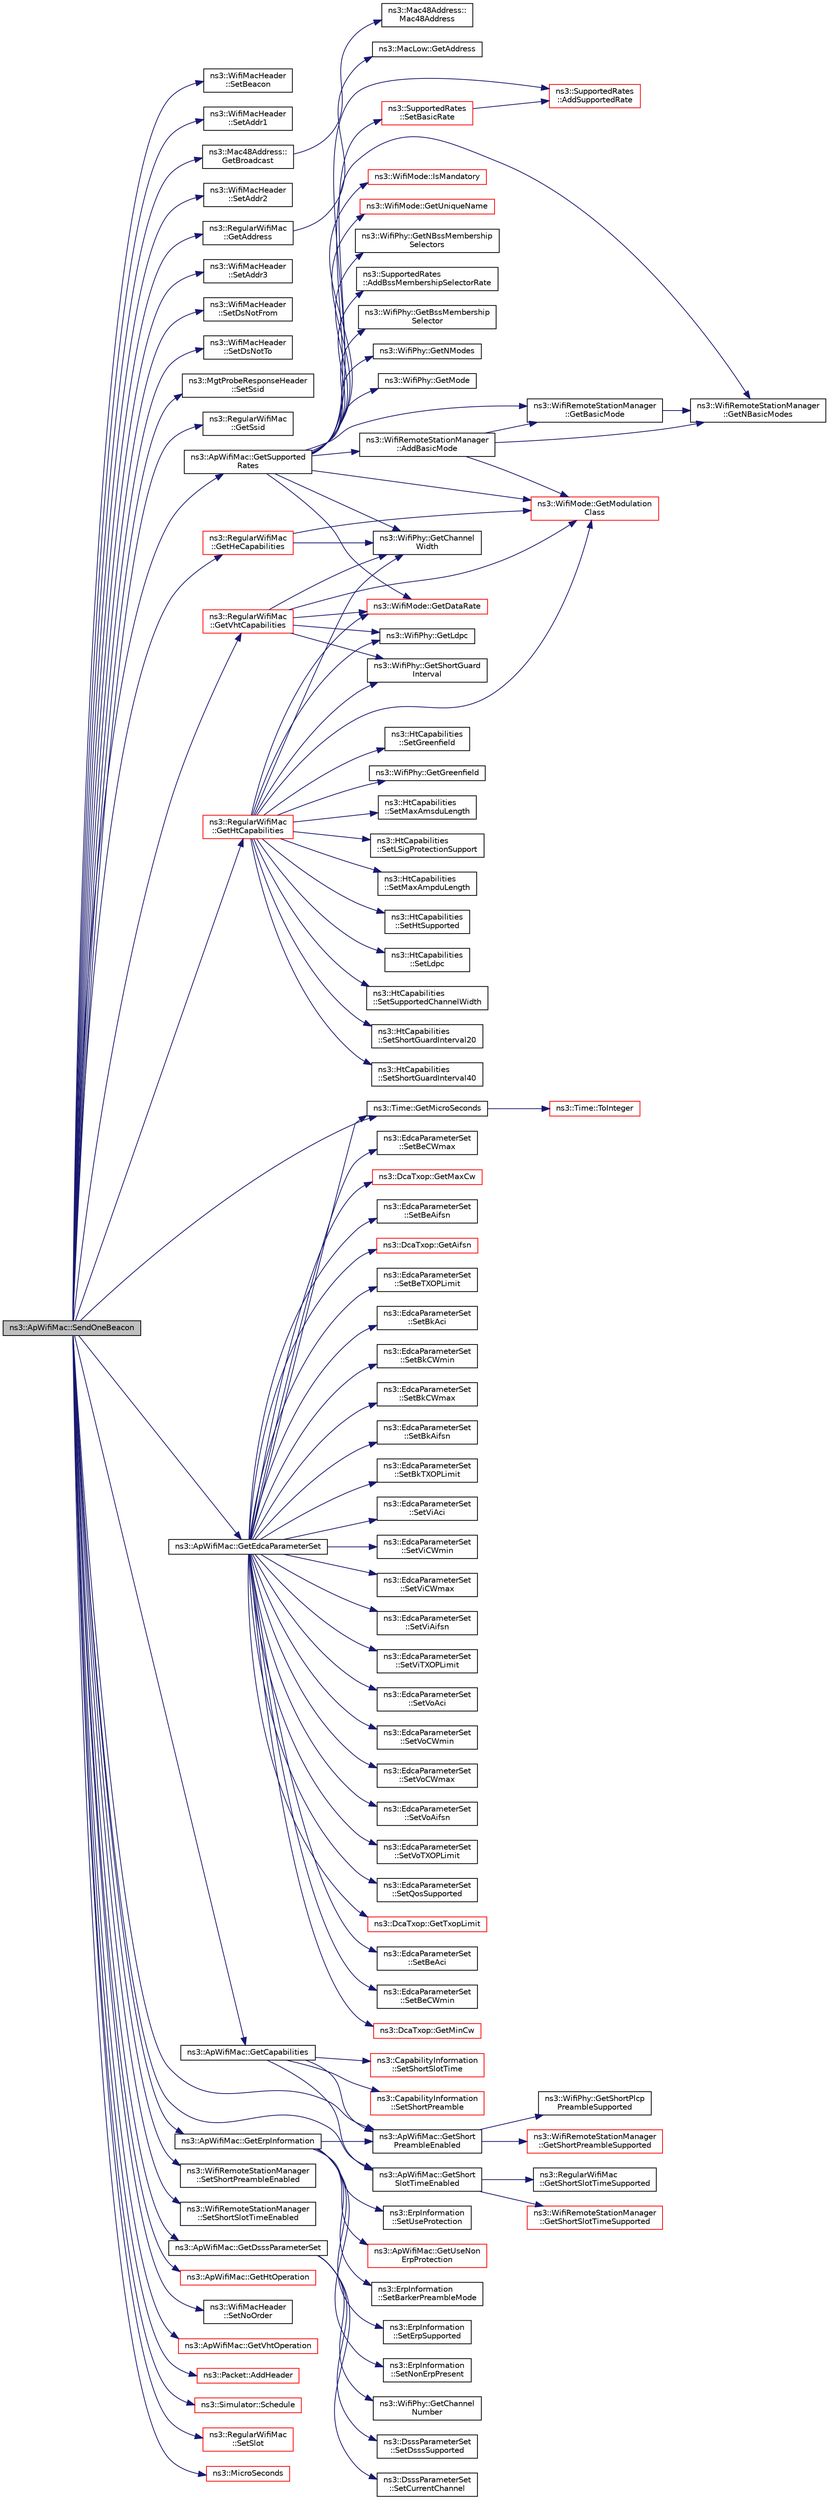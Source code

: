 digraph "ns3::ApWifiMac::SendOneBeacon"
{
  edge [fontname="Helvetica",fontsize="10",labelfontname="Helvetica",labelfontsize="10"];
  node [fontname="Helvetica",fontsize="10",shape=record];
  rankdir="LR";
  Node1 [label="ns3::ApWifiMac::SendOneBeacon",height=0.2,width=0.4,color="black", fillcolor="grey75", style="filled", fontcolor="black"];
  Node1 -> Node2 [color="midnightblue",fontsize="10",style="solid"];
  Node2 [label="ns3::WifiMacHeader\l::SetBeacon",height=0.2,width=0.4,color="black", fillcolor="white", style="filled",URL="$d2/d9b/classns3_1_1WifiMacHeader.html#a4a4f6db6199afc53ccc642617f1d2c63"];
  Node1 -> Node3 [color="midnightblue",fontsize="10",style="solid"];
  Node3 [label="ns3::WifiMacHeader\l::SetAddr1",height=0.2,width=0.4,color="black", fillcolor="white", style="filled",URL="$d2/d9b/classns3_1_1WifiMacHeader.html#a6478a02b80d5c01657714c5c7a0ae1cb"];
  Node1 -> Node4 [color="midnightblue",fontsize="10",style="solid"];
  Node4 [label="ns3::Mac48Address::\lGetBroadcast",height=0.2,width=0.4,color="black", fillcolor="white", style="filled",URL="$db/dee/classns3_1_1Mac48Address.html#a55156e302c6bf950c0b558365adbde84"];
  Node4 -> Node5 [color="midnightblue",fontsize="10",style="solid"];
  Node5 [label="ns3::Mac48Address::\lMac48Address",height=0.2,width=0.4,color="black", fillcolor="white", style="filled",URL="$db/dee/classns3_1_1Mac48Address.html#a17882c09fc6317d5bcf4efdb62a37d07"];
  Node1 -> Node6 [color="midnightblue",fontsize="10",style="solid"];
  Node6 [label="ns3::WifiMacHeader\l::SetAddr2",height=0.2,width=0.4,color="black", fillcolor="white", style="filled",URL="$d2/d9b/classns3_1_1WifiMacHeader.html#ab6a0efdc43d39b5da5d17eae9665271d"];
  Node1 -> Node7 [color="midnightblue",fontsize="10",style="solid"];
  Node7 [label="ns3::RegularWifiMac\l::GetAddress",height=0.2,width=0.4,color="black", fillcolor="white", style="filled",URL="$df/db9/classns3_1_1RegularWifiMac.html#aea719a7d05fbc664c50479fc900777b7"];
  Node7 -> Node8 [color="midnightblue",fontsize="10",style="solid"];
  Node8 [label="ns3::MacLow::GetAddress",height=0.2,width=0.4,color="black", fillcolor="white", style="filled",URL="$d3/da6/classns3_1_1MacLow.html#a109922d4f2bb1ee0b2a66aa3bcc48e2f"];
  Node1 -> Node9 [color="midnightblue",fontsize="10",style="solid"];
  Node9 [label="ns3::WifiMacHeader\l::SetAddr3",height=0.2,width=0.4,color="black", fillcolor="white", style="filled",URL="$d2/d9b/classns3_1_1WifiMacHeader.html#ace2fd1624db247bd42cbe9182996bb0e"];
  Node1 -> Node10 [color="midnightblue",fontsize="10",style="solid"];
  Node10 [label="ns3::WifiMacHeader\l::SetDsNotFrom",height=0.2,width=0.4,color="black", fillcolor="white", style="filled",URL="$d2/d9b/classns3_1_1WifiMacHeader.html#a02edeb349da4aacc6b376fcf76ff99cc"];
  Node1 -> Node11 [color="midnightblue",fontsize="10",style="solid"];
  Node11 [label="ns3::WifiMacHeader\l::SetDsNotTo",height=0.2,width=0.4,color="black", fillcolor="white", style="filled",URL="$d2/d9b/classns3_1_1WifiMacHeader.html#a977cd5a09062bfc3660a23acdebd75ec"];
  Node1 -> Node12 [color="midnightblue",fontsize="10",style="solid"];
  Node12 [label="ns3::MgtProbeResponseHeader\l::SetSsid",height=0.2,width=0.4,color="black", fillcolor="white", style="filled",URL="$d7/d3c/classns3_1_1MgtProbeResponseHeader.html#a7c7f6af47ec6074a638ae460cb4620d2"];
  Node1 -> Node13 [color="midnightblue",fontsize="10",style="solid"];
  Node13 [label="ns3::RegularWifiMac\l::GetSsid",height=0.2,width=0.4,color="black", fillcolor="white", style="filled",URL="$df/db9/classns3_1_1RegularWifiMac.html#a3cd4316ccd72111fa94f7091d4deb521"];
  Node1 -> Node14 [color="midnightblue",fontsize="10",style="solid"];
  Node14 [label="ns3::ApWifiMac::GetSupported\lRates",height=0.2,width=0.4,color="black", fillcolor="white", style="filled",URL="$d0/d51/classns3_1_1ApWifiMac.html#a3d1278fa6624859d50b4ed984125de30"];
  Node14 -> Node15 [color="midnightblue",fontsize="10",style="solid"];
  Node15 [label="ns3::WifiPhy::GetNBssMembership\lSelectors",height=0.2,width=0.4,color="black", fillcolor="white", style="filled",URL="$d6/d5a/classns3_1_1WifiPhy.html#a0d5b168ddf02c7df51f83004454232c2"];
  Node14 -> Node16 [color="midnightblue",fontsize="10",style="solid"];
  Node16 [label="ns3::SupportedRates\l::AddBssMembershipSelectorRate",height=0.2,width=0.4,color="black", fillcolor="white", style="filled",URL="$de/de8/classns3_1_1SupportedRates.html#a4954ea83ef36e75a2809f4b95984c919"];
  Node14 -> Node17 [color="midnightblue",fontsize="10",style="solid"];
  Node17 [label="ns3::WifiPhy::GetBssMembership\lSelector",height=0.2,width=0.4,color="black", fillcolor="white", style="filled",URL="$d6/d5a/classns3_1_1WifiPhy.html#a3b6817c0140f083292ef70333d1c78c3"];
  Node14 -> Node18 [color="midnightblue",fontsize="10",style="solid"];
  Node18 [label="ns3::WifiPhy::GetNModes",height=0.2,width=0.4,color="black", fillcolor="white", style="filled",URL="$d6/d5a/classns3_1_1WifiPhy.html#a2467e56b69d64bb2d648302f39397317"];
  Node14 -> Node19 [color="midnightblue",fontsize="10",style="solid"];
  Node19 [label="ns3::WifiPhy::GetMode",height=0.2,width=0.4,color="black", fillcolor="white", style="filled",URL="$d6/d5a/classns3_1_1WifiPhy.html#ac35983a13a769a7fbaac43340b8cdaf2"];
  Node14 -> Node20 [color="midnightblue",fontsize="10",style="solid"];
  Node20 [label="ns3::WifiMode::GetDataRate",height=0.2,width=0.4,color="red", fillcolor="white", style="filled",URL="$d5/d56/classns3_1_1WifiMode.html#adcfbe150f69da720db23387f733b8a52"];
  Node14 -> Node21 [color="midnightblue",fontsize="10",style="solid"];
  Node21 [label="ns3::WifiPhy::GetChannel\lWidth",height=0.2,width=0.4,color="black", fillcolor="white", style="filled",URL="$d6/d5a/classns3_1_1WifiPhy.html#a4a5d5009b3b3308f2baeed42a2007189"];
  Node14 -> Node22 [color="midnightblue",fontsize="10",style="solid"];
  Node22 [label="ns3::SupportedRates\l::AddSupportedRate",height=0.2,width=0.4,color="red", fillcolor="white", style="filled",URL="$de/de8/classns3_1_1SupportedRates.html#a2507a6b7a8ce4dd538f34029d3b17602"];
  Node14 -> Node23 [color="midnightblue",fontsize="10",style="solid"];
  Node23 [label="ns3::WifiMode::IsMandatory",height=0.2,width=0.4,color="red", fillcolor="white", style="filled",URL="$d5/d56/classns3_1_1WifiMode.html#ad7db9c41e193eb656c8dc66ec68cf0d0"];
  Node14 -> Node24 [color="midnightblue",fontsize="10",style="solid"];
  Node24 [label="ns3::WifiMode::GetModulation\lClass",height=0.2,width=0.4,color="red", fillcolor="white", style="filled",URL="$d5/d56/classns3_1_1WifiMode.html#a7941cd2a0bc8d2ba68ba6a12c7e2c42a"];
  Node14 -> Node25 [color="midnightblue",fontsize="10",style="solid"];
  Node25 [label="ns3::WifiMode::GetUniqueName",height=0.2,width=0.4,color="red", fillcolor="white", style="filled",URL="$d5/d56/classns3_1_1WifiMode.html#a18e0a33034f484d3ca8c0497d3ea1dc7"];
  Node14 -> Node26 [color="midnightblue",fontsize="10",style="solid"];
  Node26 [label="ns3::WifiRemoteStationManager\l::AddBasicMode",height=0.2,width=0.4,color="black", fillcolor="white", style="filled",URL="$d6/d65/classns3_1_1WifiRemoteStationManager.html#a169339a6312b10580cb6a940228833f0"];
  Node26 -> Node24 [color="midnightblue",fontsize="10",style="solid"];
  Node26 -> Node27 [color="midnightblue",fontsize="10",style="solid"];
  Node27 [label="ns3::WifiRemoteStationManager\l::GetNBasicModes",height=0.2,width=0.4,color="black", fillcolor="white", style="filled",URL="$d6/d65/classns3_1_1WifiRemoteStationManager.html#a1528f837dd70f82cda248f1434b94357"];
  Node26 -> Node28 [color="midnightblue",fontsize="10",style="solid"];
  Node28 [label="ns3::WifiRemoteStationManager\l::GetBasicMode",height=0.2,width=0.4,color="black", fillcolor="white", style="filled",URL="$d6/d65/classns3_1_1WifiRemoteStationManager.html#a8e4599eafc71fa98f6869e3d8908ea24"];
  Node28 -> Node27 [color="midnightblue",fontsize="10",style="solid"];
  Node14 -> Node27 [color="midnightblue",fontsize="10",style="solid"];
  Node14 -> Node28 [color="midnightblue",fontsize="10",style="solid"];
  Node14 -> Node29 [color="midnightblue",fontsize="10",style="solid"];
  Node29 [label="ns3::SupportedRates\l::SetBasicRate",height=0.2,width=0.4,color="red", fillcolor="white", style="filled",URL="$de/de8/classns3_1_1SupportedRates.html#a4178a4b7834b6a66e0c8efe4d92489bf"];
  Node29 -> Node22 [color="midnightblue",fontsize="10",style="solid"];
  Node1 -> Node30 [color="midnightblue",fontsize="10",style="solid"];
  Node30 [label="ns3::Time::GetMicroSeconds",height=0.2,width=0.4,color="black", fillcolor="white", style="filled",URL="$dc/d04/classns3_1_1Time.html#a2542b9273c336da11fcaf54e8bc6e4c8"];
  Node30 -> Node31 [color="midnightblue",fontsize="10",style="solid"];
  Node31 [label="ns3::Time::ToInteger",height=0.2,width=0.4,color="red", fillcolor="white", style="filled",URL="$dc/d04/classns3_1_1Time.html#a0c9c8fb9ec7222c7799c1081f14f6031"];
  Node1 -> Node32 [color="midnightblue",fontsize="10",style="solid"];
  Node32 [label="ns3::ApWifiMac::GetCapabilities",height=0.2,width=0.4,color="black", fillcolor="white", style="filled",URL="$d0/d51/classns3_1_1ApWifiMac.html#a5794cfc6ec6c72f335b36f302a83178a"];
  Node32 -> Node33 [color="midnightblue",fontsize="10",style="solid"];
  Node33 [label="ns3::CapabilityInformation\l::SetShortPreamble",height=0.2,width=0.4,color="red", fillcolor="white", style="filled",URL="$de/d4d/classns3_1_1CapabilityInformation.html#acd5df84b6cb8f81e2b6d0d689e987a18"];
  Node32 -> Node34 [color="midnightblue",fontsize="10",style="solid"];
  Node34 [label="ns3::ApWifiMac::GetShort\lPreambleEnabled",height=0.2,width=0.4,color="black", fillcolor="white", style="filled",URL="$d0/d51/classns3_1_1ApWifiMac.html#a19ae41add0c00c244c7a66adf523b445"];
  Node34 -> Node35 [color="midnightblue",fontsize="10",style="solid"];
  Node35 [label="ns3::WifiPhy::GetShortPlcp\lPreambleSupported",height=0.2,width=0.4,color="black", fillcolor="white", style="filled",URL="$d6/d5a/classns3_1_1WifiPhy.html#ad2705695b8839425c7f728d527f66dcc"];
  Node34 -> Node36 [color="midnightblue",fontsize="10",style="solid"];
  Node36 [label="ns3::WifiRemoteStationManager\l::GetShortPreambleSupported",height=0.2,width=0.4,color="red", fillcolor="white", style="filled",URL="$d6/d65/classns3_1_1WifiRemoteStationManager.html#a75da15b749baf80b44aa5435d2747d9e"];
  Node32 -> Node37 [color="midnightblue",fontsize="10",style="solid"];
  Node37 [label="ns3::CapabilityInformation\l::SetShortSlotTime",height=0.2,width=0.4,color="red", fillcolor="white", style="filled",URL="$de/d4d/classns3_1_1CapabilityInformation.html#a914df2876c09377877259ccc9d422626"];
  Node32 -> Node38 [color="midnightblue",fontsize="10",style="solid"];
  Node38 [label="ns3::ApWifiMac::GetShort\lSlotTimeEnabled",height=0.2,width=0.4,color="black", fillcolor="white", style="filled",URL="$d0/d51/classns3_1_1ApWifiMac.html#abc972d9a628f6b50b27a05b1e464bbcd"];
  Node38 -> Node39 [color="midnightblue",fontsize="10",style="solid"];
  Node39 [label="ns3::RegularWifiMac\l::GetShortSlotTimeSupported",height=0.2,width=0.4,color="black", fillcolor="white", style="filled",URL="$df/db9/classns3_1_1RegularWifiMac.html#a05ec5d1fa4fffd5067a811d3bc1ddd72"];
  Node38 -> Node40 [color="midnightblue",fontsize="10",style="solid"];
  Node40 [label="ns3::WifiRemoteStationManager\l::GetShortSlotTimeSupported",height=0.2,width=0.4,color="red", fillcolor="white", style="filled",URL="$d6/d65/classns3_1_1WifiRemoteStationManager.html#a62ea37f7c34915c72a51cfcde22ea4ae"];
  Node1 -> Node41 [color="midnightblue",fontsize="10",style="solid"];
  Node41 [label="ns3::WifiRemoteStationManager\l::SetShortPreambleEnabled",height=0.2,width=0.4,color="black", fillcolor="white", style="filled",URL="$d6/d65/classns3_1_1WifiRemoteStationManager.html#a66a2f347bbc24c14a38da8dc56781cc8"];
  Node1 -> Node34 [color="midnightblue",fontsize="10",style="solid"];
  Node1 -> Node42 [color="midnightblue",fontsize="10",style="solid"];
  Node42 [label="ns3::WifiRemoteStationManager\l::SetShortSlotTimeEnabled",height=0.2,width=0.4,color="black", fillcolor="white", style="filled",URL="$d6/d65/classns3_1_1WifiRemoteStationManager.html#a127fb3ed96ad66f647c1fa3dc616e274"];
  Node1 -> Node38 [color="midnightblue",fontsize="10",style="solid"];
  Node1 -> Node43 [color="midnightblue",fontsize="10",style="solid"];
  Node43 [label="ns3::ApWifiMac::GetDsssParameterSet",height=0.2,width=0.4,color="black", fillcolor="white", style="filled",URL="$d0/d51/classns3_1_1ApWifiMac.html#a577723413f2a747d71ed01d8646ccc79"];
  Node43 -> Node44 [color="midnightblue",fontsize="10",style="solid"];
  Node44 [label="ns3::DsssParameterSet\l::SetDsssSupported",height=0.2,width=0.4,color="black", fillcolor="white", style="filled",URL="$d5/dc1/classns3_1_1DsssParameterSet.html#aface43655b0b568581d507b04dace538"];
  Node43 -> Node45 [color="midnightblue",fontsize="10",style="solid"];
  Node45 [label="ns3::DsssParameterSet\l::SetCurrentChannel",height=0.2,width=0.4,color="black", fillcolor="white", style="filled",URL="$d5/dc1/classns3_1_1DsssParameterSet.html#a52e56c7e20f9a889197920060d3b7a01"];
  Node43 -> Node46 [color="midnightblue",fontsize="10",style="solid"];
  Node46 [label="ns3::WifiPhy::GetChannel\lNumber",height=0.2,width=0.4,color="black", fillcolor="white", style="filled",URL="$d6/d5a/classns3_1_1WifiPhy.html#a5cf0ccf06109ace61db51c83e91b7e8d"];
  Node1 -> Node47 [color="midnightblue",fontsize="10",style="solid"];
  Node47 [label="ns3::ApWifiMac::GetErpInformation",height=0.2,width=0.4,color="black", fillcolor="white", style="filled",URL="$d0/d51/classns3_1_1ApWifiMac.html#ae88a116a1cdc0895105765b2c27e2f1a"];
  Node47 -> Node48 [color="midnightblue",fontsize="10",style="solid"];
  Node48 [label="ns3::ErpInformation\l::SetErpSupported",height=0.2,width=0.4,color="black", fillcolor="white", style="filled",URL="$db/d32/classns3_1_1ErpInformation.html#a04843cef21d7bd5aecf98e6554a269da"];
  Node47 -> Node49 [color="midnightblue",fontsize="10",style="solid"];
  Node49 [label="ns3::ErpInformation\l::SetNonErpPresent",height=0.2,width=0.4,color="black", fillcolor="white", style="filled",URL="$db/d32/classns3_1_1ErpInformation.html#adda675ac6983b04ff0e20df6fbb92165"];
  Node47 -> Node50 [color="midnightblue",fontsize="10",style="solid"];
  Node50 [label="ns3::ErpInformation\l::SetUseProtection",height=0.2,width=0.4,color="black", fillcolor="white", style="filled",URL="$db/d32/classns3_1_1ErpInformation.html#a6faa85047d308a09bfaf5b637d8b626b"];
  Node47 -> Node51 [color="midnightblue",fontsize="10",style="solid"];
  Node51 [label="ns3::ApWifiMac::GetUseNon\lErpProtection",height=0.2,width=0.4,color="red", fillcolor="white", style="filled",URL="$d0/d51/classns3_1_1ApWifiMac.html#a62eda2e1029d7922c4ed5bb5b0925d13"];
  Node47 -> Node34 [color="midnightblue",fontsize="10",style="solid"];
  Node47 -> Node52 [color="midnightblue",fontsize="10",style="solid"];
  Node52 [label="ns3::ErpInformation\l::SetBarkerPreambleMode",height=0.2,width=0.4,color="black", fillcolor="white", style="filled",URL="$db/d32/classns3_1_1ErpInformation.html#a22b4c83f0066163c6f5cb2cafe666c67"];
  Node1 -> Node53 [color="midnightblue",fontsize="10",style="solid"];
  Node53 [label="ns3::ApWifiMac::GetEdcaParameterSet",height=0.2,width=0.4,color="black", fillcolor="white", style="filled",URL="$d0/d51/classns3_1_1ApWifiMac.html#a6b29faae7352877a1aa97a2146725ff5"];
  Node53 -> Node54 [color="midnightblue",fontsize="10",style="solid"];
  Node54 [label="ns3::EdcaParameterSet\l::SetQosSupported",height=0.2,width=0.4,color="black", fillcolor="white", style="filled",URL="$d7/d50/classns3_1_1EdcaParameterSet.html#ae88fa048ad94b769d133fcbea34003d0"];
  Node53 -> Node55 [color="midnightblue",fontsize="10",style="solid"];
  Node55 [label="ns3::DcaTxop::GetTxopLimit",height=0.2,width=0.4,color="red", fillcolor="white", style="filled",URL="$d3/d74/classns3_1_1DcaTxop.html#a0ccd95b29f66c25d0c1baf5437f90fcf"];
  Node53 -> Node56 [color="midnightblue",fontsize="10",style="solid"];
  Node56 [label="ns3::EdcaParameterSet\l::SetBeAci",height=0.2,width=0.4,color="black", fillcolor="white", style="filled",URL="$d7/d50/classns3_1_1EdcaParameterSet.html#aaccf6b8f599ac926f6e7d4f3d51f2349"];
  Node53 -> Node57 [color="midnightblue",fontsize="10",style="solid"];
  Node57 [label="ns3::EdcaParameterSet\l::SetBeCWmin",height=0.2,width=0.4,color="black", fillcolor="white", style="filled",URL="$d7/d50/classns3_1_1EdcaParameterSet.html#a8b7e5cb7e61ea782724cff73c4e7721c"];
  Node53 -> Node58 [color="midnightblue",fontsize="10",style="solid"];
  Node58 [label="ns3::DcaTxop::GetMinCw",height=0.2,width=0.4,color="red", fillcolor="white", style="filled",URL="$d3/d74/classns3_1_1DcaTxop.html#aa3d8596629fbe818547830ea05d71508"];
  Node53 -> Node59 [color="midnightblue",fontsize="10",style="solid"];
  Node59 [label="ns3::EdcaParameterSet\l::SetBeCWmax",height=0.2,width=0.4,color="black", fillcolor="white", style="filled",URL="$d7/d50/classns3_1_1EdcaParameterSet.html#ac50859c13e8d6cae055a164a650ae137"];
  Node53 -> Node60 [color="midnightblue",fontsize="10",style="solid"];
  Node60 [label="ns3::DcaTxop::GetMaxCw",height=0.2,width=0.4,color="red", fillcolor="white", style="filled",URL="$d3/d74/classns3_1_1DcaTxop.html#ac476cb39043eb33877fa8b9d6007db0a"];
  Node53 -> Node61 [color="midnightblue",fontsize="10",style="solid"];
  Node61 [label="ns3::EdcaParameterSet\l::SetBeAifsn",height=0.2,width=0.4,color="black", fillcolor="white", style="filled",URL="$d7/d50/classns3_1_1EdcaParameterSet.html#afc643ba4210b5d4620407d0e4abcfe93"];
  Node53 -> Node62 [color="midnightblue",fontsize="10",style="solid"];
  Node62 [label="ns3::DcaTxop::GetAifsn",height=0.2,width=0.4,color="red", fillcolor="white", style="filled",URL="$d3/d74/classns3_1_1DcaTxop.html#a24cca5cd75c506940a47f8e4cf87c2c1"];
  Node53 -> Node63 [color="midnightblue",fontsize="10",style="solid"];
  Node63 [label="ns3::EdcaParameterSet\l::SetBeTXOPLimit",height=0.2,width=0.4,color="black", fillcolor="white", style="filled",URL="$d7/d50/classns3_1_1EdcaParameterSet.html#ab43a494ed92c6bfe79cc461debcd6096"];
  Node53 -> Node30 [color="midnightblue",fontsize="10",style="solid"];
  Node53 -> Node64 [color="midnightblue",fontsize="10",style="solid"];
  Node64 [label="ns3::EdcaParameterSet\l::SetBkAci",height=0.2,width=0.4,color="black", fillcolor="white", style="filled",URL="$d7/d50/classns3_1_1EdcaParameterSet.html#adf3e773d255cf5b0d88a8f229e89fbee"];
  Node53 -> Node65 [color="midnightblue",fontsize="10",style="solid"];
  Node65 [label="ns3::EdcaParameterSet\l::SetBkCWmin",height=0.2,width=0.4,color="black", fillcolor="white", style="filled",URL="$d7/d50/classns3_1_1EdcaParameterSet.html#a7565d52cdecdf64b06aef1b9aabae1ce"];
  Node53 -> Node66 [color="midnightblue",fontsize="10",style="solid"];
  Node66 [label="ns3::EdcaParameterSet\l::SetBkCWmax",height=0.2,width=0.4,color="black", fillcolor="white", style="filled",URL="$d7/d50/classns3_1_1EdcaParameterSet.html#a296e36addc2a96fcb2dbb1ba4fa2d60d"];
  Node53 -> Node67 [color="midnightblue",fontsize="10",style="solid"];
  Node67 [label="ns3::EdcaParameterSet\l::SetBkAifsn",height=0.2,width=0.4,color="black", fillcolor="white", style="filled",URL="$d7/d50/classns3_1_1EdcaParameterSet.html#abcc83f5e262928b4d5409f1423d2cb7b"];
  Node53 -> Node68 [color="midnightblue",fontsize="10",style="solid"];
  Node68 [label="ns3::EdcaParameterSet\l::SetBkTXOPLimit",height=0.2,width=0.4,color="black", fillcolor="white", style="filled",URL="$d7/d50/classns3_1_1EdcaParameterSet.html#a8af17e8c716d7c802fc277f31f6fd6d1"];
  Node53 -> Node69 [color="midnightblue",fontsize="10",style="solid"];
  Node69 [label="ns3::EdcaParameterSet\l::SetViAci",height=0.2,width=0.4,color="black", fillcolor="white", style="filled",URL="$d7/d50/classns3_1_1EdcaParameterSet.html#a9901129ea94b94d025e8bd192370a549"];
  Node53 -> Node70 [color="midnightblue",fontsize="10",style="solid"];
  Node70 [label="ns3::EdcaParameterSet\l::SetViCWmin",height=0.2,width=0.4,color="black", fillcolor="white", style="filled",URL="$d7/d50/classns3_1_1EdcaParameterSet.html#a951e9e886bf2ff53c69d6967f04f6b77"];
  Node53 -> Node71 [color="midnightblue",fontsize="10",style="solid"];
  Node71 [label="ns3::EdcaParameterSet\l::SetViCWmax",height=0.2,width=0.4,color="black", fillcolor="white", style="filled",URL="$d7/d50/classns3_1_1EdcaParameterSet.html#aa3dd779db09601b3608fb2cc59af9173"];
  Node53 -> Node72 [color="midnightblue",fontsize="10",style="solid"];
  Node72 [label="ns3::EdcaParameterSet\l::SetViAifsn",height=0.2,width=0.4,color="black", fillcolor="white", style="filled",URL="$d7/d50/classns3_1_1EdcaParameterSet.html#a0a67b8bc06cb145d62fa64583b7b0bd4"];
  Node53 -> Node73 [color="midnightblue",fontsize="10",style="solid"];
  Node73 [label="ns3::EdcaParameterSet\l::SetViTXOPLimit",height=0.2,width=0.4,color="black", fillcolor="white", style="filled",URL="$d7/d50/classns3_1_1EdcaParameterSet.html#acb6507abd95f7835e315a7e6a3942e12"];
  Node53 -> Node74 [color="midnightblue",fontsize="10",style="solid"];
  Node74 [label="ns3::EdcaParameterSet\l::SetVoAci",height=0.2,width=0.4,color="black", fillcolor="white", style="filled",URL="$d7/d50/classns3_1_1EdcaParameterSet.html#a2797a92b612133f44d4ed7fcd5d1e1e3"];
  Node53 -> Node75 [color="midnightblue",fontsize="10",style="solid"];
  Node75 [label="ns3::EdcaParameterSet\l::SetVoCWmin",height=0.2,width=0.4,color="black", fillcolor="white", style="filled",URL="$d7/d50/classns3_1_1EdcaParameterSet.html#ae97a7f1d3f42e7018eea2ef6265445dd"];
  Node53 -> Node76 [color="midnightblue",fontsize="10",style="solid"];
  Node76 [label="ns3::EdcaParameterSet\l::SetVoCWmax",height=0.2,width=0.4,color="black", fillcolor="white", style="filled",URL="$d7/d50/classns3_1_1EdcaParameterSet.html#aa4819199f4a3e388cda4db3aec2e45f1"];
  Node53 -> Node77 [color="midnightblue",fontsize="10",style="solid"];
  Node77 [label="ns3::EdcaParameterSet\l::SetVoAifsn",height=0.2,width=0.4,color="black", fillcolor="white", style="filled",URL="$d7/d50/classns3_1_1EdcaParameterSet.html#a77c6971bc91436da9ddbb3c31d01edcd"];
  Node53 -> Node78 [color="midnightblue",fontsize="10",style="solid"];
  Node78 [label="ns3::EdcaParameterSet\l::SetVoTXOPLimit",height=0.2,width=0.4,color="black", fillcolor="white", style="filled",URL="$d7/d50/classns3_1_1EdcaParameterSet.html#a4d663aa0687af06b40da875238c6ebb5"];
  Node1 -> Node79 [color="midnightblue",fontsize="10",style="solid"];
  Node79 [label="ns3::RegularWifiMac\l::GetHtCapabilities",height=0.2,width=0.4,color="red", fillcolor="white", style="filled",URL="$df/db9/classns3_1_1RegularWifiMac.html#ae2b0a52735a938a0f1ca233397ae2185"];
  Node79 -> Node80 [color="midnightblue",fontsize="10",style="solid"];
  Node80 [label="ns3::HtCapabilities\l::SetHtSupported",height=0.2,width=0.4,color="black", fillcolor="white", style="filled",URL="$d8/de7/classns3_1_1HtCapabilities.html#a2ad1fa9522ca436581c33aa8a907463c"];
  Node79 -> Node81 [color="midnightblue",fontsize="10",style="solid"];
  Node81 [label="ns3::HtCapabilities\l::SetLdpc",height=0.2,width=0.4,color="black", fillcolor="white", style="filled",URL="$d8/de7/classns3_1_1HtCapabilities.html#a045058b2e13cc526ff123fcda1ad8aef"];
  Node79 -> Node82 [color="midnightblue",fontsize="10",style="solid"];
  Node82 [label="ns3::WifiPhy::GetLdpc",height=0.2,width=0.4,color="black", fillcolor="white", style="filled",URL="$d6/d5a/classns3_1_1WifiPhy.html#a36c9adcf0b1f2229891c079016bfcb1b"];
  Node79 -> Node83 [color="midnightblue",fontsize="10",style="solid"];
  Node83 [label="ns3::HtCapabilities\l::SetSupportedChannelWidth",height=0.2,width=0.4,color="black", fillcolor="white", style="filled",URL="$d8/de7/classns3_1_1HtCapabilities.html#a06f115e8a9cd41b476bf031476c57c09"];
  Node79 -> Node21 [color="midnightblue",fontsize="10",style="solid"];
  Node79 -> Node84 [color="midnightblue",fontsize="10",style="solid"];
  Node84 [label="ns3::HtCapabilities\l::SetShortGuardInterval20",height=0.2,width=0.4,color="black", fillcolor="white", style="filled",URL="$d8/de7/classns3_1_1HtCapabilities.html#a1bc6ff98e7876dadf5af240c32ddca7f"];
  Node79 -> Node85 [color="midnightblue",fontsize="10",style="solid"];
  Node85 [label="ns3::WifiPhy::GetShortGuard\lInterval",height=0.2,width=0.4,color="black", fillcolor="white", style="filled",URL="$d6/d5a/classns3_1_1WifiPhy.html#ae907e448ace9df4d647c8f97bbec23fc"];
  Node79 -> Node86 [color="midnightblue",fontsize="10",style="solid"];
  Node86 [label="ns3::HtCapabilities\l::SetShortGuardInterval40",height=0.2,width=0.4,color="black", fillcolor="white", style="filled",URL="$d8/de7/classns3_1_1HtCapabilities.html#ac44aaaf937496cbd0ddffe3b500d4c12"];
  Node79 -> Node87 [color="midnightblue",fontsize="10",style="solid"];
  Node87 [label="ns3::HtCapabilities\l::SetGreenfield",height=0.2,width=0.4,color="black", fillcolor="white", style="filled",URL="$d8/de7/classns3_1_1HtCapabilities.html#adf0794c6d9e20322d283c3949b00f051"];
  Node79 -> Node88 [color="midnightblue",fontsize="10",style="solid"];
  Node88 [label="ns3::WifiPhy::GetGreenfield",height=0.2,width=0.4,color="black", fillcolor="white", style="filled",URL="$d6/d5a/classns3_1_1WifiPhy.html#ad7d61a882a8bd1ece3bcb76eeb600d28"];
  Node79 -> Node89 [color="midnightblue",fontsize="10",style="solid"];
  Node89 [label="ns3::HtCapabilities\l::SetMaxAmsduLength",height=0.2,width=0.4,color="black", fillcolor="white", style="filled",URL="$d8/de7/classns3_1_1HtCapabilities.html#afbb3840dcb2e76e3462fd2dac25b7681"];
  Node79 -> Node90 [color="midnightblue",fontsize="10",style="solid"];
  Node90 [label="ns3::HtCapabilities\l::SetLSigProtectionSupport",height=0.2,width=0.4,color="black", fillcolor="white", style="filled",URL="$d8/de7/classns3_1_1HtCapabilities.html#ab4460b4436d5081434fccdaecddc0040"];
  Node79 -> Node91 [color="midnightblue",fontsize="10",style="solid"];
  Node91 [label="ns3::HtCapabilities\l::SetMaxAmpduLength",height=0.2,width=0.4,color="black", fillcolor="white", style="filled",URL="$d8/de7/classns3_1_1HtCapabilities.html#a82fcb22af30c65867ebe133b84a2d8f0"];
  Node79 -> Node24 [color="midnightblue",fontsize="10",style="solid"];
  Node79 -> Node20 [color="midnightblue",fontsize="10",style="solid"];
  Node1 -> Node92 [color="midnightblue",fontsize="10",style="solid"];
  Node92 [label="ns3::ApWifiMac::GetHtOperation",height=0.2,width=0.4,color="red", fillcolor="white", style="filled",URL="$d0/d51/classns3_1_1ApWifiMac.html#ae67f8b753332b379d189007ffee40733"];
  Node1 -> Node93 [color="midnightblue",fontsize="10",style="solid"];
  Node93 [label="ns3::WifiMacHeader\l::SetNoOrder",height=0.2,width=0.4,color="black", fillcolor="white", style="filled",URL="$d2/d9b/classns3_1_1WifiMacHeader.html#aaea421fc6dbb1c2d1a8553fc6826ba21"];
  Node1 -> Node94 [color="midnightblue",fontsize="10",style="solid"];
  Node94 [label="ns3::RegularWifiMac\l::GetVhtCapabilities",height=0.2,width=0.4,color="red", fillcolor="white", style="filled",URL="$df/db9/classns3_1_1RegularWifiMac.html#ade487870f5663694d30a2dd6a7e614e8"];
  Node94 -> Node21 [color="midnightblue",fontsize="10",style="solid"];
  Node94 -> Node82 [color="midnightblue",fontsize="10",style="solid"];
  Node94 -> Node85 [color="midnightblue",fontsize="10",style="solid"];
  Node94 -> Node24 [color="midnightblue",fontsize="10",style="solid"];
  Node94 -> Node20 [color="midnightblue",fontsize="10",style="solid"];
  Node1 -> Node95 [color="midnightblue",fontsize="10",style="solid"];
  Node95 [label="ns3::ApWifiMac::GetVhtOperation",height=0.2,width=0.4,color="red", fillcolor="white", style="filled",URL="$d0/d51/classns3_1_1ApWifiMac.html#afde045b9f011d312e3110bb5b9411403"];
  Node1 -> Node96 [color="midnightblue",fontsize="10",style="solid"];
  Node96 [label="ns3::RegularWifiMac\l::GetHeCapabilities",height=0.2,width=0.4,color="red", fillcolor="white", style="filled",URL="$df/db9/classns3_1_1RegularWifiMac.html#aea22761a20fdff9f6c1a9acc49d63700"];
  Node96 -> Node21 [color="midnightblue",fontsize="10",style="solid"];
  Node96 -> Node24 [color="midnightblue",fontsize="10",style="solid"];
  Node1 -> Node97 [color="midnightblue",fontsize="10",style="solid"];
  Node97 [label="ns3::Packet::AddHeader",height=0.2,width=0.4,color="red", fillcolor="white", style="filled",URL="$dd/d7a/classns3_1_1Packet.html#a465108c595a0bc592095cbcab1832ed8",tooltip="Add header to this packet. "];
  Node1 -> Node98 [color="midnightblue",fontsize="10",style="solid"];
  Node98 [label="ns3::Simulator::Schedule",height=0.2,width=0.4,color="red", fillcolor="white", style="filled",URL="$d7/deb/classns3_1_1Simulator.html#a671882c894a08af4a5e91181bf1eec13"];
  Node1 -> Node99 [color="midnightblue",fontsize="10",style="solid"];
  Node99 [label="ns3::RegularWifiMac\l::SetSlot",height=0.2,width=0.4,color="red", fillcolor="white", style="filled",URL="$df/db9/classns3_1_1RegularWifiMac.html#a71241af3585e17c102e51576f19a49b9"];
  Node1 -> Node100 [color="midnightblue",fontsize="10",style="solid"];
  Node100 [label="ns3::MicroSeconds",height=0.2,width=0.4,color="red", fillcolor="white", style="filled",URL="$d1/dec/group__timecivil.html#ga17465a639c8d1464e76538afdd78a9f0"];
}
